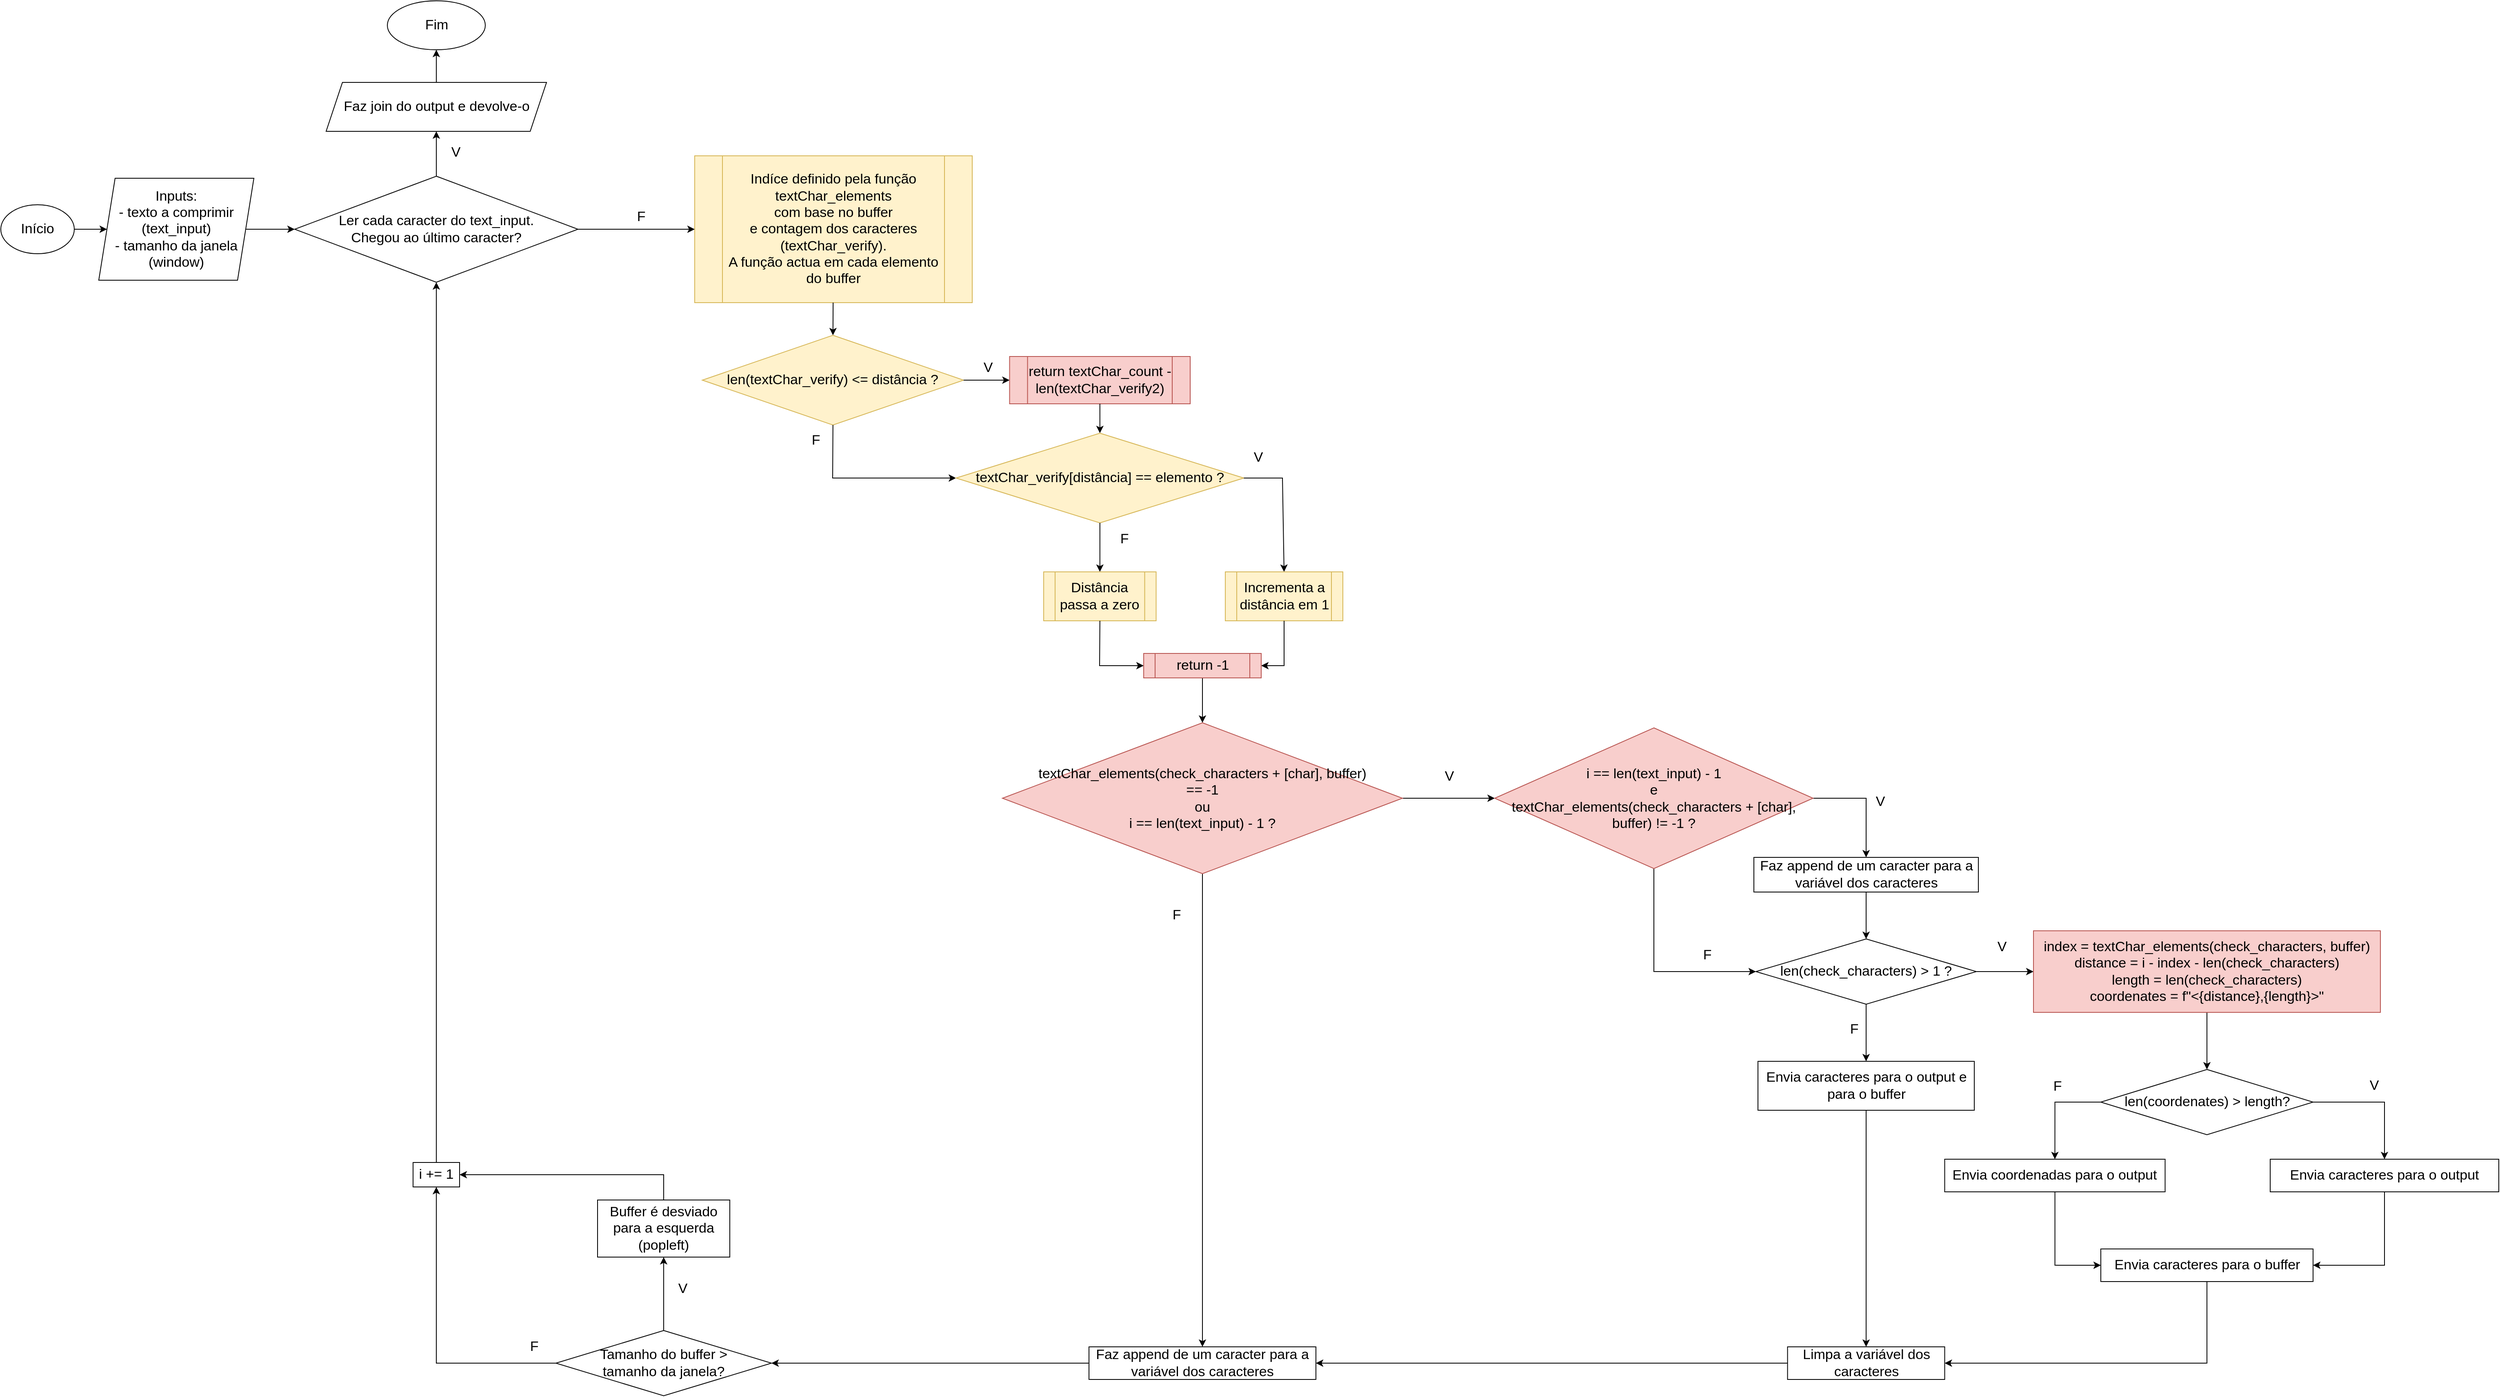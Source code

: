 <mxfile version="16.5.6" type="device"><diagram id="hglVHn5zDdBI-M0SS_Gl" name="Page-1"><mxGraphModel dx="2831" dy="1040" grid="1" gridSize="10" guides="1" tooltips="1" connect="1" arrows="1" fold="1" page="1" pageScale="1" pageWidth="827" pageHeight="1169" math="0" shadow="0"><root><mxCell id="0"/><mxCell id="1" parent="0"/><mxCell id="bUpZRpU2SzWd5fjF3Pnb-6" value="" style="edgeStyle=orthogonalEdgeStyle;rounded=0;orthogonalLoop=1;jettySize=auto;html=1;" edge="1" parent="1" source="bUpZRpU2SzWd5fjF3Pnb-1" target="bUpZRpU2SzWd5fjF3Pnb-5"><mxGeometry relative="1" as="geometry"/></mxCell><mxCell id="bUpZRpU2SzWd5fjF3Pnb-1" value="&lt;font style=&quot;font-size: 17px;&quot;&gt;Início&lt;/font&gt;" style="ellipse;whiteSpace=wrap;html=1;fontSize=17;" vertex="1" parent="1"><mxGeometry x="-220" y="580" width="90" height="60" as="geometry"/></mxCell><mxCell id="bUpZRpU2SzWd5fjF3Pnb-8" value="" style="edgeStyle=orthogonalEdgeStyle;rounded=0;orthogonalLoop=1;jettySize=auto;html=1;entryX=0;entryY=0.5;entryDx=0;entryDy=0;" edge="1" parent="1" source="bUpZRpU2SzWd5fjF3Pnb-5" target="bUpZRpU2SzWd5fjF3Pnb-62"><mxGeometry relative="1" as="geometry"><mxPoint x="150" y="610.071" as="targetPoint"/></mxGeometry></mxCell><mxCell id="bUpZRpU2SzWd5fjF3Pnb-5" value="Inputs:&lt;br&gt;&lt;div&gt;- texto a comprimir (text_input)&lt;br&gt;&lt;/div&gt;&lt;div&gt;- tamanho da janela (window)&lt;/div&gt;" style="shape=parallelogram;perimeter=parallelogramPerimeter;whiteSpace=wrap;html=1;fixedSize=1;fontSize=17;" vertex="1" parent="1"><mxGeometry x="-100" y="547.5" width="190" height="125" as="geometry"/></mxCell><mxCell id="bUpZRpU2SzWd5fjF3Pnb-11" value="Indíce definido pela função &lt;br style=&quot;font-size: 17px&quot;&gt;&lt;div style=&quot;font-size: 17px&quot;&gt;textChar_elements&lt;/div&gt;&lt;div style=&quot;font-size: 17px&quot;&gt;com base no buffer&lt;/div&gt;&lt;div style=&quot;font-size: 17px&quot;&gt;e contagem dos caracteres&lt;/div&gt;&lt;div style=&quot;font-size: 17px&quot;&gt;(textChar_verify). &lt;br&gt;&lt;/div&gt;&lt;div style=&quot;font-size: 17px&quot;&gt;A função actua em cada elemento do buffer&lt;br&gt;&lt;/div&gt;" style="shape=process;whiteSpace=wrap;html=1;backgroundOutline=1;fontSize=17;fillColor=#fff2cc;strokeColor=#d6b656;" vertex="1" parent="1"><mxGeometry x="630" y="520" width="340" height="180" as="geometry"/></mxCell><mxCell id="bUpZRpU2SzWd5fjF3Pnb-16" value="" style="endArrow=classic;html=1;rounded=0;fontSize=17;entryX=0.5;entryY=0;entryDx=0;entryDy=0;" edge="1" parent="1" source="bUpZRpU2SzWd5fjF3Pnb-11" target="bUpZRpU2SzWd5fjF3Pnb-17"><mxGeometry width="50" height="50" relative="1" as="geometry"><mxPoint x="799.37" y="680" as="sourcePoint"/><mxPoint x="683.87" y="646" as="targetPoint"/></mxGeometry></mxCell><mxCell id="bUpZRpU2SzWd5fjF3Pnb-17" value="&lt;div&gt;len(textChar_verify) &amp;lt;= distância ?&lt;/div&gt;" style="rhombus;whiteSpace=wrap;html=1;fontSize=17;fillColor=#fff2cc;strokeColor=#d6b656;" vertex="1" parent="1"><mxGeometry x="639.37" y="740" width="320" height="110" as="geometry"/></mxCell><mxCell id="bUpZRpU2SzWd5fjF3Pnb-18" value="F" style="endArrow=classic;html=1;rounded=0;fontSize=17;exitX=0.5;exitY=1;exitDx=0;exitDy=0;entryX=0;entryY=0.5;entryDx=0;entryDy=0;" edge="1" parent="1" source="bUpZRpU2SzWd5fjF3Pnb-17" target="bUpZRpU2SzWd5fjF3Pnb-22"><mxGeometry x="-0.823" y="-21" width="50" height="50" relative="1" as="geometry"><mxPoint x="840.62" y="886" as="sourcePoint"/><mxPoint x="920" y="950" as="targetPoint"/><mxPoint as="offset"/><Array as="points"><mxPoint x="799" y="915"/></Array></mxGeometry></mxCell><mxCell id="bUpZRpU2SzWd5fjF3Pnb-19" value="V" style="endArrow=classic;html=1;rounded=0;fontSize=17;entryX=0;entryY=0.5;entryDx=0;entryDy=0;exitX=1;exitY=0.5;exitDx=0;exitDy=0;" edge="1" parent="1" source="bUpZRpU2SzWd5fjF3Pnb-17" target="bUpZRpU2SzWd5fjF3Pnb-20"><mxGeometry x="0.087" y="15" width="50" height="50" relative="1" as="geometry"><mxPoint x="950" y="799" as="sourcePoint"/><mxPoint x="1364" y="789" as="targetPoint"/><mxPoint x="-1" as="offset"/></mxGeometry></mxCell><mxCell id="bUpZRpU2SzWd5fjF3Pnb-20" value="return textChar_count - len(textChar_verify2)" style="shape=process;whiteSpace=wrap;html=1;backgroundOutline=1;fontSize=17;fillColor=#f8cecc;strokeColor=#b85450;" vertex="1" parent="1"><mxGeometry x="1015.74" y="766" width="221.25" height="58" as="geometry"/></mxCell><mxCell id="bUpZRpU2SzWd5fjF3Pnb-21" value="" style="endArrow=classic;html=1;rounded=0;fontSize=17;exitX=0.5;exitY=1;exitDx=0;exitDy=0;entryX=0.5;entryY=0;entryDx=0;entryDy=0;" edge="1" parent="1" source="bUpZRpU2SzWd5fjF3Pnb-20" target="bUpZRpU2SzWd5fjF3Pnb-22"><mxGeometry width="50" height="50" relative="1" as="geometry"><mxPoint x="1973.875" y="939" as="sourcePoint"/><mxPoint x="2607" y="994" as="targetPoint"/></mxGeometry></mxCell><mxCell id="bUpZRpU2SzWd5fjF3Pnb-22" value="textChar_verify[distância] == elemento ?" style="rhombus;whiteSpace=wrap;html=1;fontSize=17;fillColor=#fff2cc;strokeColor=#d6b656;" vertex="1" parent="1"><mxGeometry x="950.12" y="860" width="352.5" height="110" as="geometry"/></mxCell><mxCell id="bUpZRpU2SzWd5fjF3Pnb-23" value="V" style="endArrow=classic;html=1;rounded=0;fontSize=17;exitX=1;exitY=0.5;exitDx=0;exitDy=0;entryX=0.5;entryY=0;entryDx=0;entryDy=0;" edge="1" parent="1" source="bUpZRpU2SzWd5fjF3Pnb-22" target="bUpZRpU2SzWd5fjF3Pnb-26"><mxGeometry x="-0.786" y="25" width="50" height="50" relative="1" as="geometry"><mxPoint x="980" y="990" as="sourcePoint"/><mxPoint x="1410" y="970" as="targetPoint"/><mxPoint as="offset"/><Array as="points"><mxPoint x="1350" y="915"/></Array></mxGeometry></mxCell><mxCell id="bUpZRpU2SzWd5fjF3Pnb-24" value="F" style="endArrow=classic;html=1;rounded=0;fontSize=17;exitX=0.5;exitY=1;exitDx=0;exitDy=0;entryX=0.5;entryY=0;entryDx=0;entryDy=0;" edge="1" parent="1" source="bUpZRpU2SzWd5fjF3Pnb-22" target="bUpZRpU2SzWd5fjF3Pnb-25"><mxGeometry x="-0.333" y="30" width="50" height="50" relative="1" as="geometry"><mxPoint x="2114" y="1432.0" as="sourcePoint"/><mxPoint x="2067" y="1074" as="targetPoint"/><mxPoint as="offset"/></mxGeometry></mxCell><mxCell id="bUpZRpU2SzWd5fjF3Pnb-25" value="&lt;div&gt;Distância passa a zero&lt;/div&gt;" style="shape=process;whiteSpace=wrap;html=1;backgroundOutline=1;fontSize=17;fillColor=#fff2cc;strokeColor=#d6b656;" vertex="1" parent="1"><mxGeometry x="1057.49" y="1030" width="137.76" height="60" as="geometry"/></mxCell><mxCell id="bUpZRpU2SzWd5fjF3Pnb-26" value="&lt;div&gt;Incrementa a distância em 1&lt;/div&gt;" style="shape=process;whiteSpace=wrap;html=1;backgroundOutline=1;fontSize=17;fillColor=#fff2cc;strokeColor=#d6b656;" vertex="1" parent="1"><mxGeometry x="1280" y="1030" width="144" height="60" as="geometry"/></mxCell><mxCell id="bUpZRpU2SzWd5fjF3Pnb-27" value="" style="endArrow=classic;html=1;rounded=0;fontSize=17;exitX=0.5;exitY=1;exitDx=0;exitDy=0;entryX=1;entryY=0.5;entryDx=0;entryDy=0;" edge="1" parent="1" source="bUpZRpU2SzWd5fjF3Pnb-26" target="bUpZRpU2SzWd5fjF3Pnb-29"><mxGeometry width="50" height="50" relative="1" as="geometry"><mxPoint x="1449" y="1324" as="sourcePoint"/><mxPoint x="1450" y="1160" as="targetPoint"/><Array as="points"><mxPoint x="1352" y="1145"/></Array></mxGeometry></mxCell><mxCell id="bUpZRpU2SzWd5fjF3Pnb-28" value="" style="endArrow=classic;html=1;rounded=0;fontSize=17;exitX=0.5;exitY=1;exitDx=0;exitDy=0;entryX=0;entryY=0.5;entryDx=0;entryDy=0;" edge="1" parent="1" source="bUpZRpU2SzWd5fjF3Pnb-25" target="bUpZRpU2SzWd5fjF3Pnb-29"><mxGeometry width="50" height="50" relative="1" as="geometry"><mxPoint x="1292" y="1194" as="sourcePoint"/><mxPoint x="1509" y="1234" as="targetPoint"/><Array as="points"><mxPoint x="1126" y="1145"/></Array></mxGeometry></mxCell><mxCell id="bUpZRpU2SzWd5fjF3Pnb-32" value="" style="edgeStyle=orthogonalEdgeStyle;rounded=0;orthogonalLoop=1;jettySize=auto;html=1;fontSize=17;" edge="1" parent="1" source="bUpZRpU2SzWd5fjF3Pnb-29" target="bUpZRpU2SzWd5fjF3Pnb-31"><mxGeometry relative="1" as="geometry"/></mxCell><mxCell id="bUpZRpU2SzWd5fjF3Pnb-29" value="return -1" style="shape=process;whiteSpace=wrap;html=1;backgroundOutline=1;fontSize=17;fillColor=#f8cecc;strokeColor=#b85450;" vertex="1" parent="1"><mxGeometry x="1180" y="1130" width="144" height="30" as="geometry"/></mxCell><mxCell id="bUpZRpU2SzWd5fjF3Pnb-36" value="F" style="edgeStyle=orthogonalEdgeStyle;rounded=0;orthogonalLoop=1;jettySize=auto;html=1;fontSize=17;" edge="1" parent="1" source="bUpZRpU2SzWd5fjF3Pnb-31" target="bUpZRpU2SzWd5fjF3Pnb-35"><mxGeometry x="-0.828" y="-32" relative="1" as="geometry"><mxPoint y="1" as="offset"/></mxGeometry></mxCell><mxCell id="bUpZRpU2SzWd5fjF3Pnb-38" value="V" style="edgeStyle=orthogonalEdgeStyle;rounded=0;orthogonalLoop=1;jettySize=auto;html=1;fontSize=17;" edge="1" parent="1" source="bUpZRpU2SzWd5fjF3Pnb-31" target="bUpZRpU2SzWd5fjF3Pnb-37"><mxGeometry x="-0.001" y="27" relative="1" as="geometry"><mxPoint x="1" as="offset"/></mxGeometry></mxCell><mxCell id="bUpZRpU2SzWd5fjF3Pnb-31" value="&lt;div&gt;textChar_elements(check_characters + [char], buffer)&lt;/div&gt;&lt;div&gt;== -1&lt;/div&gt;&lt;div&gt;ou&lt;/div&gt;&lt;div&gt;i == len(text_input) - 1 ?&lt;br&gt;&lt;/div&gt;" style="rhombus;whiteSpace=wrap;html=1;fontSize=17;fillColor=#f8cecc;strokeColor=#b85450;" vertex="1" parent="1"><mxGeometry x="1007" y="1215" width="490" height="185" as="geometry"/></mxCell><mxCell id="bUpZRpU2SzWd5fjF3Pnb-68" value="" style="edgeStyle=orthogonalEdgeStyle;rounded=0;orthogonalLoop=1;jettySize=auto;html=1;fontSize=17;" edge="1" parent="1" source="bUpZRpU2SzWd5fjF3Pnb-35" target="bUpZRpU2SzWd5fjF3Pnb-67"><mxGeometry relative="1" as="geometry"/></mxCell><mxCell id="bUpZRpU2SzWd5fjF3Pnb-35" value="Faz append de um caracter para a variável dos caracteres" style="whiteSpace=wrap;html=1;fontSize=17;" vertex="1" parent="1"><mxGeometry x="1113" y="1980" width="278" height="40" as="geometry"/></mxCell><mxCell id="bUpZRpU2SzWd5fjF3Pnb-40" value="V" style="edgeStyle=orthogonalEdgeStyle;rounded=0;orthogonalLoop=1;jettySize=auto;html=1;fontSize=17;entryX=0.5;entryY=0;entryDx=0;entryDy=0;exitX=1;exitY=0.5;exitDx=0;exitDy=0;" edge="1" parent="1" source="bUpZRpU2SzWd5fjF3Pnb-37" target="bUpZRpU2SzWd5fjF3Pnb-39"><mxGeometry y="18" relative="1" as="geometry"><mxPoint x="-1" as="offset"/></mxGeometry></mxCell><mxCell id="bUpZRpU2SzWd5fjF3Pnb-42" value="F" style="edgeStyle=orthogonalEdgeStyle;rounded=0;orthogonalLoop=1;jettySize=auto;html=1;fontSize=17;entryX=0;entryY=0.5;entryDx=0;entryDy=0;" edge="1" parent="1" source="bUpZRpU2SzWd5fjF3Pnb-37" target="bUpZRpU2SzWd5fjF3Pnb-41"><mxGeometry x="0.522" y="20" relative="1" as="geometry"><mxPoint as="offset"/></mxGeometry></mxCell><mxCell id="bUpZRpU2SzWd5fjF3Pnb-37" value="&lt;div&gt;i == len(text_input) - 1&lt;/div&gt;&lt;div&gt;e&lt;/div&gt;&lt;div&gt;textChar_elements(check_characters + [char], buffer) != -1 ?&lt;br&gt;&lt;/div&gt;" style="rhombus;whiteSpace=wrap;html=1;fontSize=17;fillColor=#f8cecc;strokeColor=#b85450;" vertex="1" parent="1"><mxGeometry x="1610" y="1221.25" width="390" height="172.5" as="geometry"/></mxCell><mxCell id="bUpZRpU2SzWd5fjF3Pnb-39" value="Faz append de um caracter para a variável dos caracteres" style="whiteSpace=wrap;html=1;fontSize=17;" vertex="1" parent="1"><mxGeometry x="1927.5" y="1380" width="275" height="42.5" as="geometry"/></mxCell><mxCell id="bUpZRpU2SzWd5fjF3Pnb-44" value="V" style="edgeStyle=orthogonalEdgeStyle;rounded=0;orthogonalLoop=1;jettySize=auto;html=1;fontSize=17;" edge="1" parent="1" source="bUpZRpU2SzWd5fjF3Pnb-41" target="bUpZRpU2SzWd5fjF3Pnb-43"><mxGeometry x="-0.143" y="30" relative="1" as="geometry"><mxPoint x="1" as="offset"/></mxGeometry></mxCell><mxCell id="bUpZRpU2SzWd5fjF3Pnb-55" value="F" style="edgeStyle=orthogonalEdgeStyle;rounded=0;orthogonalLoop=1;jettySize=auto;html=1;fontSize=17;" edge="1" parent="1" source="bUpZRpU2SzWd5fjF3Pnb-41" target="bUpZRpU2SzWd5fjF3Pnb-54"><mxGeometry x="-0.111" y="-15" relative="1" as="geometry"><mxPoint as="offset"/></mxGeometry></mxCell><mxCell id="bUpZRpU2SzWd5fjF3Pnb-41" value="len(check_characters) &amp;gt; 1 ?" style="rhombus;whiteSpace=wrap;html=1;fontSize=17;" vertex="1" parent="1"><mxGeometry x="1930" y="1480" width="270" height="80" as="geometry"/></mxCell><mxCell id="bUpZRpU2SzWd5fjF3Pnb-46" value="" style="edgeStyle=orthogonalEdgeStyle;rounded=0;orthogonalLoop=1;jettySize=auto;html=1;fontSize=17;exitX=0.5;exitY=1;exitDx=0;exitDy=0;" edge="1" parent="1" source="bUpZRpU2SzWd5fjF3Pnb-43" target="bUpZRpU2SzWd5fjF3Pnb-45"><mxGeometry relative="1" as="geometry"/></mxCell><mxCell id="bUpZRpU2SzWd5fjF3Pnb-43" value="&lt;div&gt;index = textChar_elements(check_characters, buffer)&lt;/div&gt;&lt;div&gt;distance = i - index - len(check_characters)&lt;/div&gt;&lt;div&gt;length = len(check_characters)&lt;/div&gt;&lt;div&gt;coordenates = f&quot;&amp;lt;{distance},{length}&amp;gt;&quot;&lt;/div&gt;" style="whiteSpace=wrap;html=1;fontSize=17;fillColor=#f8cecc;strokeColor=#b85450;" vertex="1" parent="1"><mxGeometry x="2270" y="1470" width="425" height="100" as="geometry"/></mxCell><mxCell id="bUpZRpU2SzWd5fjF3Pnb-48" value="V" style="edgeStyle=orthogonalEdgeStyle;rounded=0;orthogonalLoop=1;jettySize=auto;html=1;fontSize=17;exitX=1;exitY=0.5;exitDx=0;exitDy=0;" edge="1" parent="1" source="bUpZRpU2SzWd5fjF3Pnb-45" target="bUpZRpU2SzWd5fjF3Pnb-47"><mxGeometry x="-0.067" y="20" relative="1" as="geometry"><mxPoint x="1" as="offset"/></mxGeometry></mxCell><mxCell id="bUpZRpU2SzWd5fjF3Pnb-45" value="len(coordenates) &amp;gt; length?" style="rhombus;whiteSpace=wrap;html=1;fontSize=17;" vertex="1" parent="1"><mxGeometry x="2352.5" y="1640" width="260" height="80" as="geometry"/></mxCell><mxCell id="bUpZRpU2SzWd5fjF3Pnb-47" value="&lt;div&gt;Envia caracteres para o output&lt;/div&gt;" style="whiteSpace=wrap;html=1;fontSize=17;" vertex="1" parent="1"><mxGeometry x="2560" y="1750" width="280" height="40" as="geometry"/></mxCell><mxCell id="bUpZRpU2SzWd5fjF3Pnb-52" value="" style="edgeStyle=orthogonalEdgeStyle;rounded=0;orthogonalLoop=1;jettySize=auto;html=1;fontSize=17;entryX=0;entryY=0.5;entryDx=0;entryDy=0;" edge="1" parent="1" source="bUpZRpU2SzWd5fjF3Pnb-49" target="bUpZRpU2SzWd5fjF3Pnb-51"><mxGeometry relative="1" as="geometry"/></mxCell><mxCell id="bUpZRpU2SzWd5fjF3Pnb-49" value="Envia coordenadas para o output" style="whiteSpace=wrap;html=1;fontSize=17;" vertex="1" parent="1"><mxGeometry x="2161.25" y="1750" width="270" height="40" as="geometry"/></mxCell><mxCell id="bUpZRpU2SzWd5fjF3Pnb-50" value="F" style="edgeStyle=orthogonalEdgeStyle;rounded=0;orthogonalLoop=1;jettySize=auto;html=1;fontSize=17;exitX=0;exitY=0.5;exitDx=0;exitDy=0;entryX=0.5;entryY=0;entryDx=0;entryDy=0;" edge="1" parent="1" source="bUpZRpU2SzWd5fjF3Pnb-45" target="bUpZRpU2SzWd5fjF3Pnb-49"><mxGeometry x="-0.143" y="-20" relative="1" as="geometry"><mxPoint x="3040" y="1530" as="sourcePoint"/><mxPoint x="3120" y="1530" as="targetPoint"/><mxPoint y="1" as="offset"/></mxGeometry></mxCell><mxCell id="bUpZRpU2SzWd5fjF3Pnb-58" value="" style="edgeStyle=orthogonalEdgeStyle;rounded=0;orthogonalLoop=1;jettySize=auto;html=1;fontSize=17;entryX=1;entryY=0.5;entryDx=0;entryDy=0;" edge="1" parent="1" source="bUpZRpU2SzWd5fjF3Pnb-51" target="bUpZRpU2SzWd5fjF3Pnb-57"><mxGeometry relative="1" as="geometry"><Array as="points"><mxPoint x="2483" y="2000"/></Array></mxGeometry></mxCell><mxCell id="bUpZRpU2SzWd5fjF3Pnb-51" value="&lt;div&gt;Envia caracteres para o buffer&lt;/div&gt;" style="whiteSpace=wrap;html=1;fontSize=17;" vertex="1" parent="1"><mxGeometry x="2352.5" y="1860" width="260" height="40" as="geometry"/></mxCell><mxCell id="bUpZRpU2SzWd5fjF3Pnb-53" value="" style="edgeStyle=orthogonalEdgeStyle;rounded=0;orthogonalLoop=1;jettySize=auto;html=1;fontSize=17;entryX=1;entryY=0.5;entryDx=0;entryDy=0;exitX=0.5;exitY=1;exitDx=0;exitDy=0;" edge="1" parent="1" source="bUpZRpU2SzWd5fjF3Pnb-47" target="bUpZRpU2SzWd5fjF3Pnb-51"><mxGeometry relative="1" as="geometry"><mxPoint x="2290" y="1800" as="sourcePoint"/><mxPoint x="2362.5" y="1890" as="targetPoint"/></mxGeometry></mxCell><mxCell id="bUpZRpU2SzWd5fjF3Pnb-54" value="Envia caracteres para o output e para o buffer" style="whiteSpace=wrap;html=1;fontSize=17;" vertex="1" parent="1"><mxGeometry x="1932.5" y="1630" width="265" height="60" as="geometry"/></mxCell><mxCell id="bUpZRpU2SzWd5fjF3Pnb-57" value="Limpa a variável dos caracteres" style="whiteSpace=wrap;html=1;fontSize=17;" vertex="1" parent="1"><mxGeometry x="1968.75" y="1980" width="192.5" height="40" as="geometry"/></mxCell><mxCell id="bUpZRpU2SzWd5fjF3Pnb-59" value="" style="edgeStyle=orthogonalEdgeStyle;rounded=0;orthogonalLoop=1;jettySize=auto;html=1;fontSize=17;exitX=0.5;exitY=1;exitDx=0;exitDy=0;entryX=0.5;entryY=0;entryDx=0;entryDy=0;" edge="1" parent="1" source="bUpZRpU2SzWd5fjF3Pnb-54" target="bUpZRpU2SzWd5fjF3Pnb-57"><mxGeometry relative="1" as="geometry"><mxPoint x="2492.526" y="1910" as="sourcePoint"/><mxPoint x="2065" y="2010" as="targetPoint"/></mxGeometry></mxCell><mxCell id="bUpZRpU2SzWd5fjF3Pnb-61" value="" style="edgeStyle=orthogonalEdgeStyle;rounded=0;orthogonalLoop=1;jettySize=auto;html=1;fontSize=17;entryX=1;entryY=0.5;entryDx=0;entryDy=0;exitX=0;exitY=0.5;exitDx=0;exitDy=0;" edge="1" parent="1" source="bUpZRpU2SzWd5fjF3Pnb-57" target="bUpZRpU2SzWd5fjF3Pnb-35"><mxGeometry relative="1" as="geometry"><mxPoint x="1745.276" y="2020" as="sourcePoint"/><mxPoint x="1424" y="2120" as="targetPoint"/><Array as="points"><mxPoint x="1600" y="2000"/><mxPoint x="1600" y="2000"/></Array></mxGeometry></mxCell><mxCell id="bUpZRpU2SzWd5fjF3Pnb-76" value="V" style="edgeStyle=orthogonalEdgeStyle;rounded=0;orthogonalLoop=1;jettySize=auto;html=1;fontSize=17;entryX=0.5;entryY=1;entryDx=0;entryDy=0;" edge="1" parent="1" source="bUpZRpU2SzWd5fjF3Pnb-62" target="bUpZRpU2SzWd5fjF3Pnb-80"><mxGeometry x="0.048" y="-23" relative="1" as="geometry"><mxPoint x="366.769" y="440" as="targetPoint"/><mxPoint as="offset"/></mxGeometry></mxCell><mxCell id="bUpZRpU2SzWd5fjF3Pnb-62" value="&lt;div&gt;Ler cada caracter do text_input.&lt;/div&gt;&lt;div&gt;Chegou ao último caracter?&lt;/div&gt;" style="rhombus;whiteSpace=wrap;html=1;fontSize=17;" vertex="1" parent="1"><mxGeometry x="140" y="545" width="347" height="130" as="geometry"/></mxCell><mxCell id="bUpZRpU2SzWd5fjF3Pnb-63" value="F" style="endArrow=classic;html=1;rounded=0;fontSize=17;exitX=1;exitY=0.5;exitDx=0;exitDy=0;" edge="1" parent="1" source="bUpZRpU2SzWd5fjF3Pnb-62" target="bUpZRpU2SzWd5fjF3Pnb-11"><mxGeometry x="0.087" y="15" width="50" height="50" relative="1" as="geometry"><mxPoint x="969.37" y="805" as="sourcePoint"/><mxPoint x="1025.74" y="805" as="targetPoint"/><mxPoint x="-1" as="offset"/></mxGeometry></mxCell><mxCell id="bUpZRpU2SzWd5fjF3Pnb-71" value="V" style="edgeStyle=orthogonalEdgeStyle;rounded=0;orthogonalLoop=1;jettySize=auto;html=1;fontSize=17;" edge="1" parent="1" source="bUpZRpU2SzWd5fjF3Pnb-67" target="bUpZRpU2SzWd5fjF3Pnb-70"><mxGeometry x="0.111" y="-23" relative="1" as="geometry"><mxPoint y="-1" as="offset"/></mxGeometry></mxCell><mxCell id="bUpZRpU2SzWd5fjF3Pnb-73" value="F" style="edgeStyle=orthogonalEdgeStyle;rounded=0;orthogonalLoop=1;jettySize=auto;html=1;fontSize=17;" edge="1" parent="1" source="bUpZRpU2SzWd5fjF3Pnb-67" target="bUpZRpU2SzWd5fjF3Pnb-72"><mxGeometry x="-0.85" y="-20" relative="1" as="geometry"><mxPoint as="offset"/></mxGeometry></mxCell><mxCell id="bUpZRpU2SzWd5fjF3Pnb-67" value="&lt;div&gt;Tamanho do buffer &amp;gt;&lt;/div&gt;&lt;div&gt;tamanho da janela?&lt;/div&gt;" style="rhombus;whiteSpace=wrap;html=1;fontSize=17;" vertex="1" parent="1"><mxGeometry x="460" y="1960" width="264" height="80" as="geometry"/></mxCell><mxCell id="bUpZRpU2SzWd5fjF3Pnb-70" value="Buffer é desviado para a esquerda (popleft)" style="whiteSpace=wrap;html=1;fontSize=17;" vertex="1" parent="1"><mxGeometry x="511" y="1800" width="162" height="70" as="geometry"/></mxCell><mxCell id="bUpZRpU2SzWd5fjF3Pnb-72" value="i += 1" style="whiteSpace=wrap;html=1;fontSize=17;" vertex="1" parent="1"><mxGeometry x="285" y="1754" width="57" height="30" as="geometry"/></mxCell><mxCell id="bUpZRpU2SzWd5fjF3Pnb-74" value="" style="edgeStyle=orthogonalEdgeStyle;rounded=0;orthogonalLoop=1;jettySize=auto;html=1;fontSize=17;exitX=0.5;exitY=0;exitDx=0;exitDy=0;entryX=1;entryY=0.5;entryDx=0;entryDy=0;" edge="1" parent="1" source="bUpZRpU2SzWd5fjF3Pnb-70" target="bUpZRpU2SzWd5fjF3Pnb-72"><mxGeometry relative="1" as="geometry"><mxPoint x="913" y="2010.0" as="sourcePoint"/><mxPoint x="734" y="2010.0" as="targetPoint"/></mxGeometry></mxCell><mxCell id="bUpZRpU2SzWd5fjF3Pnb-78" value="" style="edgeStyle=orthogonalEdgeStyle;rounded=0;orthogonalLoop=1;jettySize=auto;html=1;fontSize=17;exitX=0.5;exitY=0;exitDx=0;exitDy=0;" edge="1" parent="1" source="bUpZRpU2SzWd5fjF3Pnb-80" target="bUpZRpU2SzWd5fjF3Pnb-77"><mxGeometry relative="1" as="geometry"><mxPoint x="366.769" y="380" as="sourcePoint"/></mxGeometry></mxCell><mxCell id="bUpZRpU2SzWd5fjF3Pnb-77" value="Fim" style="ellipse;whiteSpace=wrap;html=1;fontSize=17;" vertex="1" parent="1"><mxGeometry x="253.5" y="330" width="120" height="60" as="geometry"/></mxCell><mxCell id="bUpZRpU2SzWd5fjF3Pnb-79" value="" style="edgeStyle=orthogonalEdgeStyle;rounded=0;orthogonalLoop=1;jettySize=auto;html=1;fontSize=17;entryX=0.5;entryY=1;entryDx=0;entryDy=0;exitX=0.5;exitY=0;exitDx=0;exitDy=0;" edge="1" parent="1" source="bUpZRpU2SzWd5fjF3Pnb-72" target="bUpZRpU2SzWd5fjF3Pnb-62"><mxGeometry x="-0.85" y="-20" relative="1" as="geometry"><mxPoint x="520.0" y="2010" as="sourcePoint"/><mxPoint x="360.0" y="1750" as="targetPoint"/><mxPoint as="offset"/></mxGeometry></mxCell><mxCell id="bUpZRpU2SzWd5fjF3Pnb-80" value="Faz join do output e devolve-o" style="shape=parallelogram;perimeter=parallelogramPerimeter;whiteSpace=wrap;html=1;fixedSize=1;fontSize=17;" vertex="1" parent="1"><mxGeometry x="178.5" y="430" width="270" height="60" as="geometry"/></mxCell><mxCell id="bUpZRpU2SzWd5fjF3Pnb-81" value="" style="edgeStyle=orthogonalEdgeStyle;rounded=0;orthogonalLoop=1;jettySize=auto;html=1;fontSize=17;exitX=0.5;exitY=1;exitDx=0;exitDy=0;" edge="1" parent="1" source="bUpZRpU2SzWd5fjF3Pnb-39"><mxGeometry x="-0.111" y="-15" relative="1" as="geometry"><mxPoint x="2075.0" y="1570" as="sourcePoint"/><mxPoint x="2065" y="1480" as="targetPoint"/><mxPoint as="offset"/></mxGeometry></mxCell></root></mxGraphModel></diagram></mxfile>